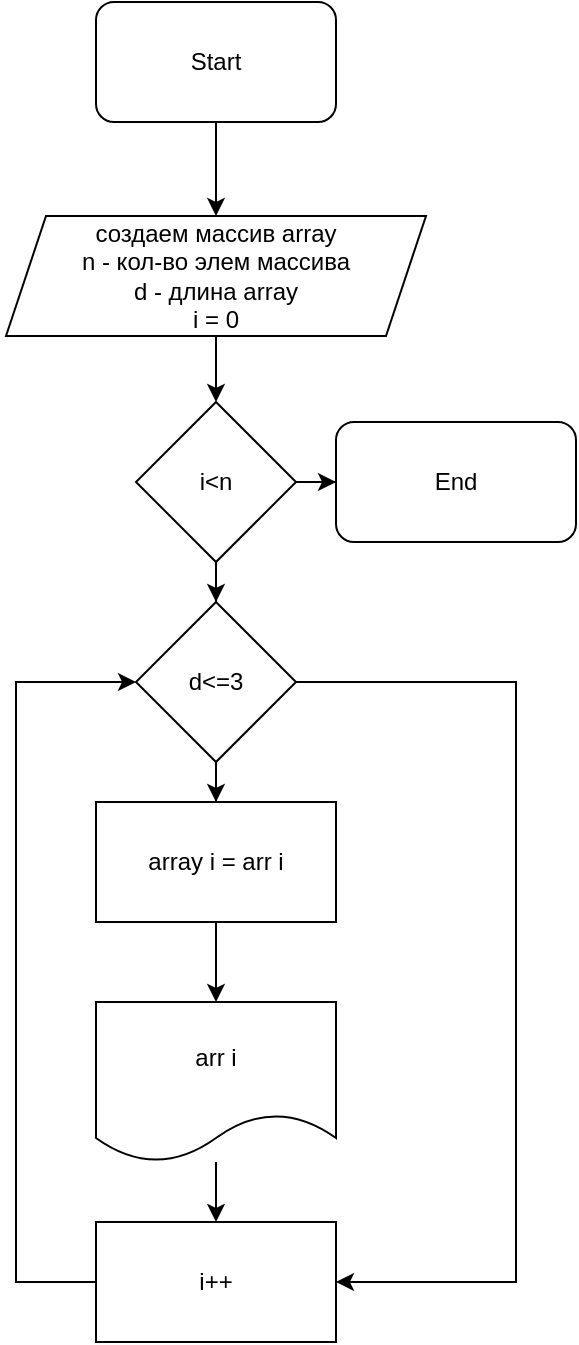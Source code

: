 <mxfile version="20.3.0" type="device"><diagram id="oE4iW-fxdJD7z-LwxYQF" name="Страница 1"><mxGraphModel dx="861" dy="325" grid="1" gridSize="10" guides="1" tooltips="1" connect="1" arrows="1" fold="1" page="1" pageScale="1" pageWidth="827" pageHeight="1169" math="0" shadow="0"><root><mxCell id="0"/><mxCell id="1" parent="0"/><mxCell id="9L0cCVTVbtrtyIO2fosd-3" style="edgeStyle=orthogonalEdgeStyle;rounded=0;orthogonalLoop=1;jettySize=auto;html=1;entryX=0.5;entryY=0;entryDx=0;entryDy=0;" edge="1" parent="1" source="9L0cCVTVbtrtyIO2fosd-1" target="9L0cCVTVbtrtyIO2fosd-2"><mxGeometry relative="1" as="geometry"/></mxCell><mxCell id="9L0cCVTVbtrtyIO2fosd-1" value="Start" style="rounded=1;whiteSpace=wrap;html=1;" vertex="1" parent="1"><mxGeometry x="340" y="10" width="120" height="60" as="geometry"/></mxCell><mxCell id="9L0cCVTVbtrtyIO2fosd-5" value="" style="edgeStyle=orthogonalEdgeStyle;rounded=0;orthogonalLoop=1;jettySize=auto;html=1;" edge="1" parent="1" source="9L0cCVTVbtrtyIO2fosd-2" target="9L0cCVTVbtrtyIO2fosd-4"><mxGeometry relative="1" as="geometry"/></mxCell><mxCell id="9L0cCVTVbtrtyIO2fosd-2" value="создаем массив array&lt;br&gt;n - кол-во элем массива&lt;br&gt;d - длина array&lt;br&gt;i = 0" style="shape=parallelogram;perimeter=parallelogramPerimeter;whiteSpace=wrap;html=1;fixedSize=1;" vertex="1" parent="1"><mxGeometry x="295" y="117" width="210" height="60" as="geometry"/></mxCell><mxCell id="9L0cCVTVbtrtyIO2fosd-7" value="" style="edgeStyle=orthogonalEdgeStyle;rounded=0;orthogonalLoop=1;jettySize=auto;html=1;" edge="1" parent="1" source="9L0cCVTVbtrtyIO2fosd-4" target="9L0cCVTVbtrtyIO2fosd-6"><mxGeometry relative="1" as="geometry"/></mxCell><mxCell id="9L0cCVTVbtrtyIO2fosd-9" value="" style="edgeStyle=orthogonalEdgeStyle;rounded=0;orthogonalLoop=1;jettySize=auto;html=1;" edge="1" parent="1" source="9L0cCVTVbtrtyIO2fosd-4" target="9L0cCVTVbtrtyIO2fosd-8"><mxGeometry relative="1" as="geometry"/></mxCell><mxCell id="9L0cCVTVbtrtyIO2fosd-4" value="i&amp;lt;n" style="rhombus;whiteSpace=wrap;html=1;" vertex="1" parent="1"><mxGeometry x="360" y="210" width="80" height="80" as="geometry"/></mxCell><mxCell id="9L0cCVTVbtrtyIO2fosd-6" value="End" style="rounded=1;whiteSpace=wrap;html=1;" vertex="1" parent="1"><mxGeometry x="460" y="220" width="120" height="60" as="geometry"/></mxCell><mxCell id="9L0cCVTVbtrtyIO2fosd-11" value="" style="edgeStyle=orthogonalEdgeStyle;rounded=0;orthogonalLoop=1;jettySize=auto;html=1;" edge="1" parent="1" source="9L0cCVTVbtrtyIO2fosd-8" target="9L0cCVTVbtrtyIO2fosd-10"><mxGeometry relative="1" as="geometry"/></mxCell><mxCell id="9L0cCVTVbtrtyIO2fosd-15" style="edgeStyle=orthogonalEdgeStyle;rounded=0;orthogonalLoop=1;jettySize=auto;html=1;" edge="1" parent="1" source="9L0cCVTVbtrtyIO2fosd-8" target="9L0cCVTVbtrtyIO2fosd-13"><mxGeometry relative="1" as="geometry"><Array as="points"><mxPoint x="550" y="350"/><mxPoint x="550" y="650"/></Array></mxGeometry></mxCell><mxCell id="9L0cCVTVbtrtyIO2fosd-8" value="d&amp;lt;=3" style="rhombus;whiteSpace=wrap;html=1;" vertex="1" parent="1"><mxGeometry x="360" y="310" width="80" height="80" as="geometry"/></mxCell><mxCell id="9L0cCVTVbtrtyIO2fosd-17" value="" style="edgeStyle=orthogonalEdgeStyle;rounded=0;orthogonalLoop=1;jettySize=auto;html=1;" edge="1" parent="1" source="9L0cCVTVbtrtyIO2fosd-10" target="9L0cCVTVbtrtyIO2fosd-12"><mxGeometry relative="1" as="geometry"/></mxCell><mxCell id="9L0cCVTVbtrtyIO2fosd-10" value="array i = arr i" style="whiteSpace=wrap;html=1;" vertex="1" parent="1"><mxGeometry x="340" y="410" width="120" height="60" as="geometry"/></mxCell><mxCell id="9L0cCVTVbtrtyIO2fosd-14" value="" style="edgeStyle=orthogonalEdgeStyle;rounded=0;orthogonalLoop=1;jettySize=auto;html=1;" edge="1" parent="1" source="9L0cCVTVbtrtyIO2fosd-12" target="9L0cCVTVbtrtyIO2fosd-13"><mxGeometry relative="1" as="geometry"/></mxCell><mxCell id="9L0cCVTVbtrtyIO2fosd-12" value="arr i" style="shape=document;whiteSpace=wrap;html=1;boundedLbl=1;" vertex="1" parent="1"><mxGeometry x="340" y="510" width="120" height="80" as="geometry"/></mxCell><mxCell id="9L0cCVTVbtrtyIO2fosd-16" style="edgeStyle=orthogonalEdgeStyle;rounded=0;orthogonalLoop=1;jettySize=auto;html=1;entryX=0;entryY=0.5;entryDx=0;entryDy=0;" edge="1" parent="1" source="9L0cCVTVbtrtyIO2fosd-13" target="9L0cCVTVbtrtyIO2fosd-8"><mxGeometry relative="1" as="geometry"><Array as="points"><mxPoint x="300" y="650"/><mxPoint x="300" y="350"/></Array></mxGeometry></mxCell><mxCell id="9L0cCVTVbtrtyIO2fosd-13" value="i++" style="whiteSpace=wrap;html=1;" vertex="1" parent="1"><mxGeometry x="340" y="620" width="120" height="60" as="geometry"/></mxCell></root></mxGraphModel></diagram></mxfile>